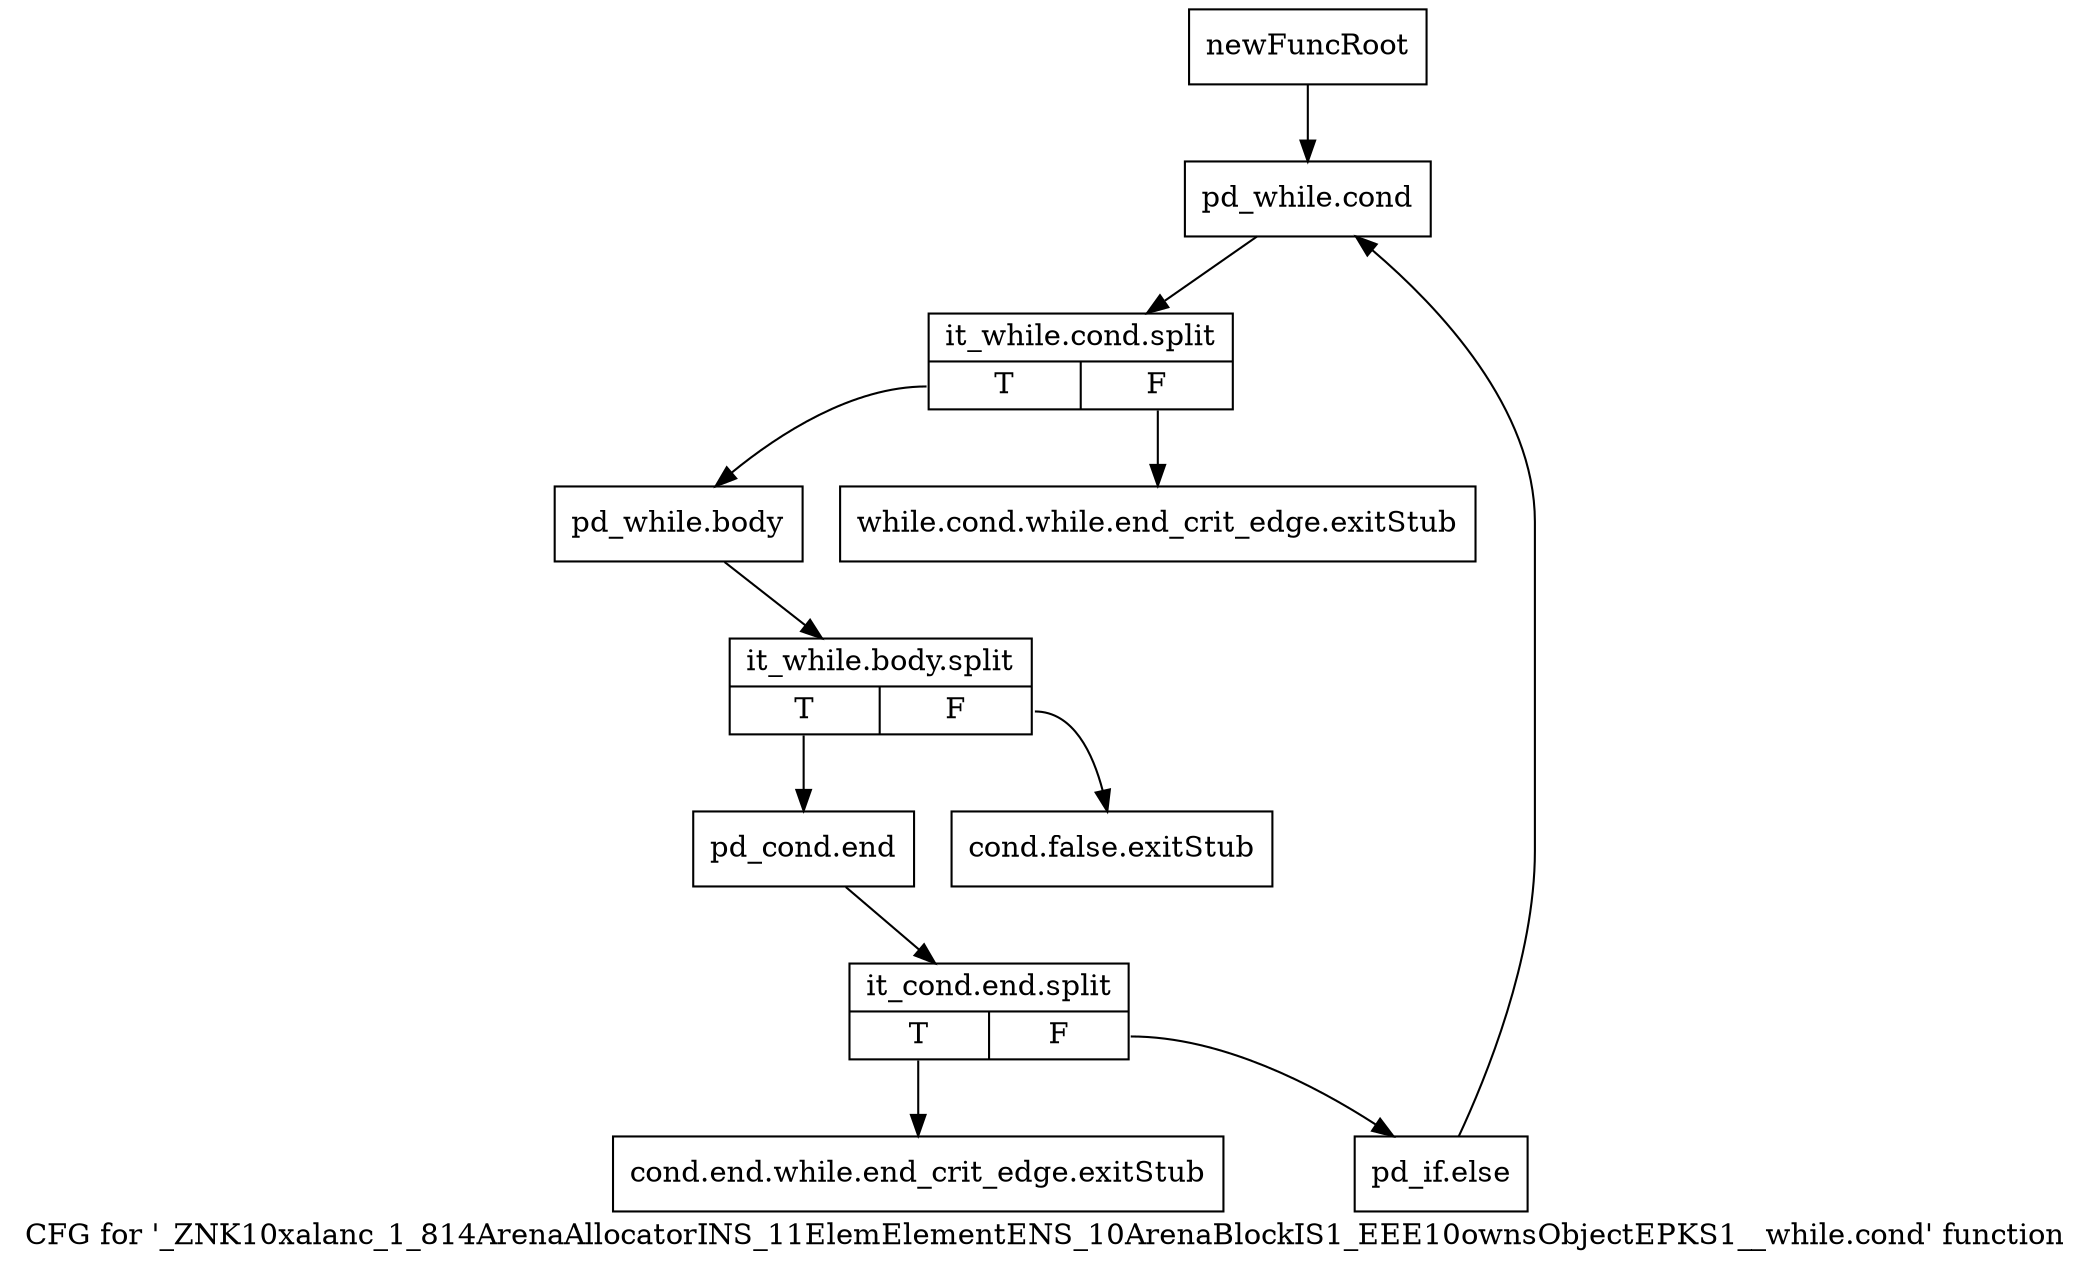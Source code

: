 digraph "CFG for '_ZNK10xalanc_1_814ArenaAllocatorINS_11ElemElementENS_10ArenaBlockIS1_EEE10ownsObjectEPKS1__while.cond' function" {
	label="CFG for '_ZNK10xalanc_1_814ArenaAllocatorINS_11ElemElementENS_10ArenaBlockIS1_EEE10ownsObjectEPKS1__while.cond' function";

	Node0x83ab1e0 [shape=record,label="{newFuncRoot}"];
	Node0x83ab1e0 -> Node0x83ab410;
	Node0x83ab230 [shape=record,label="{while.cond.while.end_crit_edge.exitStub}"];
	Node0x83ab280 [shape=record,label="{cond.false.exitStub}"];
	Node0x83ab2d0 [shape=record,label="{cond.end.while.end_crit_edge.exitStub}"];
	Node0x83ab410 [shape=record,label="{pd_while.cond}"];
	Node0x83ab410 -> Node0xd193c90;
	Node0xd193c90 [shape=record,label="{it_while.cond.split|{<s0>T|<s1>F}}"];
	Node0xd193c90:s0 -> Node0x83ab460;
	Node0xd193c90:s1 -> Node0x83ab230;
	Node0x83ab460 [shape=record,label="{pd_while.body}"];
	Node0x83ab460 -> Node0xd1979d0;
	Node0xd1979d0 [shape=record,label="{it_while.body.split|{<s0>T|<s1>F}}"];
	Node0xd1979d0:s0 -> Node0x83ab4b0;
	Node0xd1979d0:s1 -> Node0x83ab280;
	Node0x83ab4b0 [shape=record,label="{pd_cond.end}"];
	Node0x83ab4b0 -> Node0xd193d80;
	Node0xd193d80 [shape=record,label="{it_cond.end.split|{<s0>T|<s1>F}}"];
	Node0xd193d80:s0 -> Node0x83ab2d0;
	Node0xd193d80:s1 -> Node0x83ab500;
	Node0x83ab500 [shape=record,label="{pd_if.else}"];
	Node0x83ab500 -> Node0x83ab410;
}
